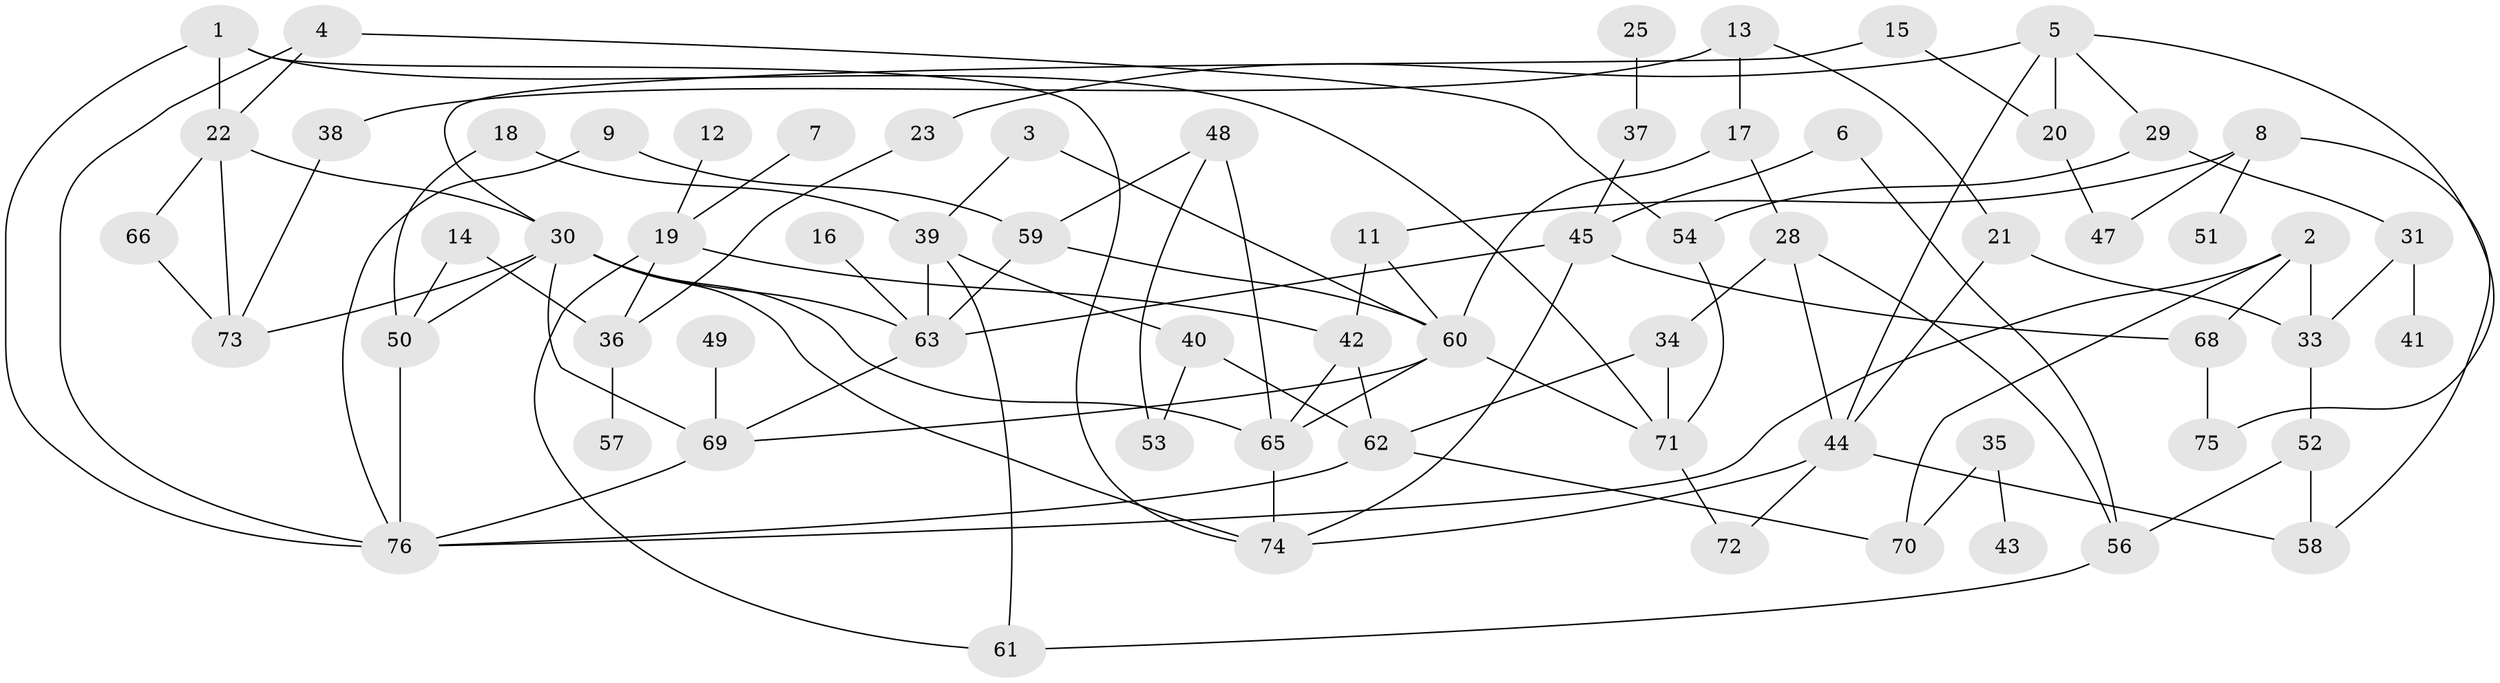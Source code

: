 // original degree distribution, {4: 0.12037037037037036, 3: 0.2037037037037037, 2: 0.3148148148148148, 5: 0.08333333333333333, 6: 0.046296296296296294, 1: 0.1388888888888889, 0: 0.08333333333333333, 8: 0.009259259259259259}
// Generated by graph-tools (version 1.1) at 2025/35/03/04/25 23:35:58]
// undirected, 67 vertices, 109 edges
graph export_dot {
  node [color=gray90,style=filled];
  1;
  2;
  3;
  4;
  5;
  6;
  7;
  8;
  9;
  11;
  12;
  13;
  14;
  15;
  16;
  17;
  18;
  19;
  20;
  21;
  22;
  23;
  25;
  28;
  29;
  30;
  31;
  33;
  34;
  35;
  36;
  37;
  38;
  39;
  40;
  41;
  42;
  43;
  44;
  45;
  47;
  48;
  49;
  50;
  51;
  52;
  53;
  54;
  56;
  57;
  58;
  59;
  60;
  61;
  62;
  63;
  65;
  66;
  68;
  69;
  70;
  71;
  72;
  73;
  74;
  75;
  76;
  1 -- 22 [weight=1.0];
  1 -- 71 [weight=1.0];
  1 -- 74 [weight=1.0];
  1 -- 76 [weight=1.0];
  2 -- 33 [weight=1.0];
  2 -- 68 [weight=1.0];
  2 -- 70 [weight=1.0];
  2 -- 76 [weight=1.0];
  3 -- 39 [weight=1.0];
  3 -- 60 [weight=1.0];
  4 -- 22 [weight=1.0];
  4 -- 54 [weight=1.0];
  4 -- 76 [weight=1.0];
  5 -- 20 [weight=1.0];
  5 -- 23 [weight=1.0];
  5 -- 29 [weight=1.0];
  5 -- 44 [weight=1.0];
  5 -- 75 [weight=1.0];
  6 -- 45 [weight=1.0];
  6 -- 56 [weight=1.0];
  7 -- 19 [weight=1.0];
  8 -- 11 [weight=1.0];
  8 -- 47 [weight=1.0];
  8 -- 51 [weight=1.0];
  8 -- 58 [weight=1.0];
  9 -- 59 [weight=1.0];
  9 -- 76 [weight=1.0];
  11 -- 42 [weight=1.0];
  11 -- 60 [weight=1.0];
  12 -- 19 [weight=1.0];
  13 -- 17 [weight=1.0];
  13 -- 21 [weight=1.0];
  13 -- 38 [weight=1.0];
  14 -- 36 [weight=1.0];
  14 -- 50 [weight=1.0];
  15 -- 20 [weight=1.0];
  15 -- 30 [weight=1.0];
  16 -- 63 [weight=1.0];
  17 -- 28 [weight=1.0];
  17 -- 60 [weight=1.0];
  18 -- 39 [weight=1.0];
  18 -- 50 [weight=1.0];
  19 -- 36 [weight=1.0];
  19 -- 42 [weight=1.0];
  19 -- 61 [weight=1.0];
  20 -- 47 [weight=1.0];
  21 -- 33 [weight=1.0];
  21 -- 44 [weight=1.0];
  22 -- 30 [weight=1.0];
  22 -- 66 [weight=1.0];
  22 -- 73 [weight=1.0];
  23 -- 36 [weight=1.0];
  25 -- 37 [weight=1.0];
  28 -- 34 [weight=1.0];
  28 -- 44 [weight=1.0];
  28 -- 56 [weight=1.0];
  29 -- 31 [weight=1.0];
  29 -- 54 [weight=1.0];
  30 -- 50 [weight=1.0];
  30 -- 63 [weight=1.0];
  30 -- 65 [weight=1.0];
  30 -- 69 [weight=1.0];
  30 -- 73 [weight=1.0];
  30 -- 74 [weight=1.0];
  31 -- 33 [weight=1.0];
  31 -- 41 [weight=1.0];
  33 -- 52 [weight=1.0];
  34 -- 62 [weight=1.0];
  34 -- 71 [weight=1.0];
  35 -- 43 [weight=1.0];
  35 -- 70 [weight=1.0];
  36 -- 57 [weight=1.0];
  37 -- 45 [weight=1.0];
  38 -- 73 [weight=1.0];
  39 -- 40 [weight=1.0];
  39 -- 61 [weight=1.0];
  39 -- 63 [weight=1.0];
  40 -- 53 [weight=1.0];
  40 -- 62 [weight=1.0];
  42 -- 62 [weight=1.0];
  42 -- 65 [weight=1.0];
  44 -- 58 [weight=1.0];
  44 -- 72 [weight=1.0];
  44 -- 74 [weight=1.0];
  45 -- 63 [weight=1.0];
  45 -- 68 [weight=1.0];
  45 -- 74 [weight=1.0];
  48 -- 53 [weight=1.0];
  48 -- 59 [weight=1.0];
  48 -- 65 [weight=1.0];
  49 -- 69 [weight=1.0];
  50 -- 76 [weight=2.0];
  52 -- 56 [weight=1.0];
  52 -- 58 [weight=1.0];
  54 -- 71 [weight=1.0];
  56 -- 61 [weight=1.0];
  59 -- 60 [weight=1.0];
  59 -- 63 [weight=1.0];
  60 -- 65 [weight=1.0];
  60 -- 69 [weight=1.0];
  60 -- 71 [weight=1.0];
  62 -- 70 [weight=1.0];
  62 -- 76 [weight=1.0];
  63 -- 69 [weight=1.0];
  65 -- 74 [weight=1.0];
  66 -- 73 [weight=1.0];
  68 -- 75 [weight=1.0];
  69 -- 76 [weight=1.0];
  71 -- 72 [weight=1.0];
}
